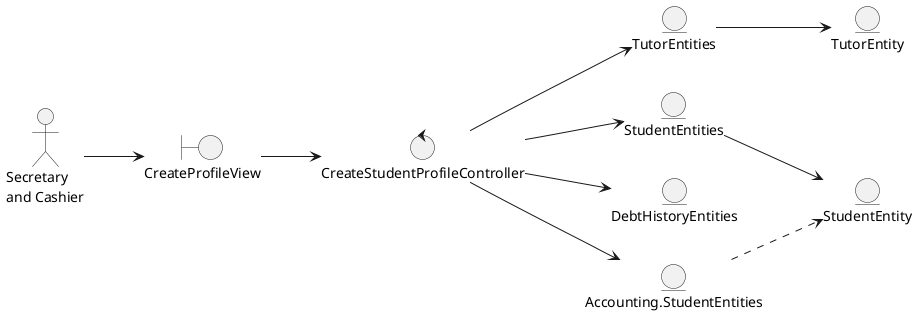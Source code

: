 @startuml
left to right direction

'--- Classes definition ---
actor "Secretary\nand Cashier" as theActor

boundary CreateProfileView

control CreateStudentProfileController

entity StudentEntity
entity StudentEntities
entity TutorEntity
entity TutorEntities
entity DebtHistoryEntities
entity Accounting.StudentEntities

'--- Actor relations ---
theActor --> CreateProfileView

'--- Views relations ---
CreateProfileView --> CreateStudentProfileController

'--- Controllers relations ---
CreateStudentProfileController --> StudentEntities
CreateStudentProfileController --> TutorEntities
CreateStudentProfileController --> DebtHistoryEntities
CreateStudentProfileController --> Accounting.StudentEntities

'--- Entity relations ---
StudentEntities --> StudentEntity
TutorEntities --> TutorEntity
Accounting.StudentEntities ..> StudentEntity

@enduml
